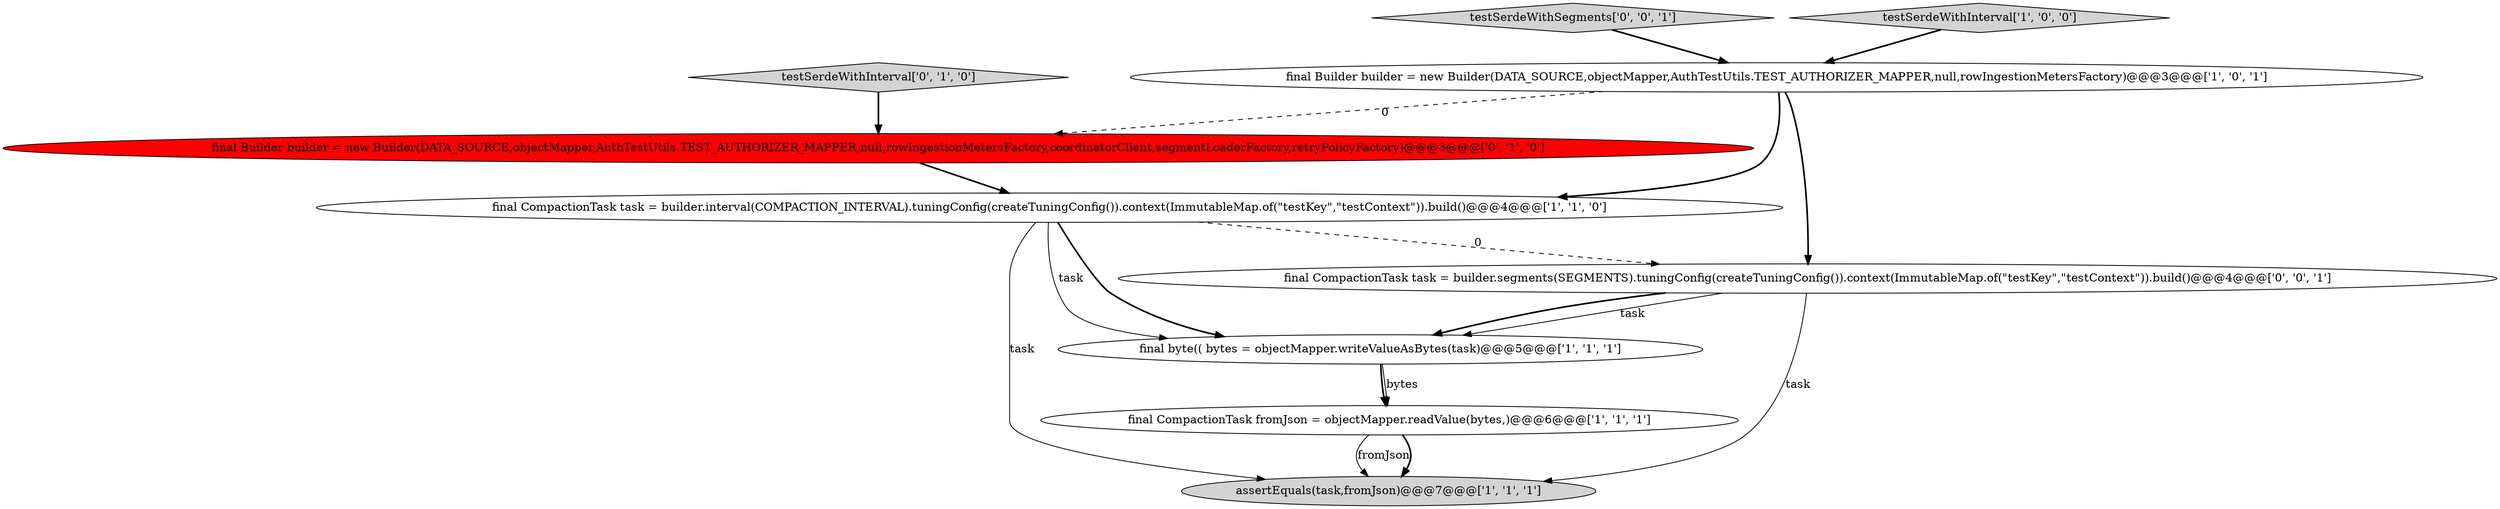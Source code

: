 digraph {
9 [style = filled, label = "testSerdeWithSegments['0', '0', '1']", fillcolor = lightgray, shape = diamond image = "AAA0AAABBB3BBB"];
0 [style = filled, label = "final CompactionTask task = builder.interval(COMPACTION_INTERVAL).tuningConfig(createTuningConfig()).context(ImmutableMap.of(\"testKey\",\"testContext\")).build()@@@4@@@['1', '1', '0']", fillcolor = white, shape = ellipse image = "AAA0AAABBB1BBB"];
7 [style = filled, label = "final Builder builder = new Builder(DATA_SOURCE,objectMapper,AuthTestUtils.TEST_AUTHORIZER_MAPPER,null,rowIngestionMetersFactory,coordinatorClient,segmentLoaderFactory,retryPolicyFactory)@@@3@@@['0', '1', '0']", fillcolor = red, shape = ellipse image = "AAA1AAABBB2BBB"];
5 [style = filled, label = "assertEquals(task,fromJson)@@@7@@@['1', '1', '1']", fillcolor = lightgray, shape = ellipse image = "AAA0AAABBB1BBB"];
2 [style = filled, label = "final CompactionTask fromJson = objectMapper.readValue(bytes,)@@@6@@@['1', '1', '1']", fillcolor = white, shape = ellipse image = "AAA0AAABBB1BBB"];
6 [style = filled, label = "testSerdeWithInterval['0', '1', '0']", fillcolor = lightgray, shape = diamond image = "AAA0AAABBB2BBB"];
4 [style = filled, label = "final Builder builder = new Builder(DATA_SOURCE,objectMapper,AuthTestUtils.TEST_AUTHORIZER_MAPPER,null,rowIngestionMetersFactory)@@@3@@@['1', '0', '1']", fillcolor = white, shape = ellipse image = "AAA0AAABBB1BBB"];
1 [style = filled, label = "final byte(( bytes = objectMapper.writeValueAsBytes(task)@@@5@@@['1', '1', '1']", fillcolor = white, shape = ellipse image = "AAA0AAABBB1BBB"];
8 [style = filled, label = "final CompactionTask task = builder.segments(SEGMENTS).tuningConfig(createTuningConfig()).context(ImmutableMap.of(\"testKey\",\"testContext\")).build()@@@4@@@['0', '0', '1']", fillcolor = white, shape = ellipse image = "AAA0AAABBB3BBB"];
3 [style = filled, label = "testSerdeWithInterval['1', '0', '0']", fillcolor = lightgray, shape = diamond image = "AAA0AAABBB1BBB"];
8->1 [style = bold, label=""];
4->8 [style = bold, label=""];
0->5 [style = solid, label="task"];
0->8 [style = dashed, label="0"];
1->2 [style = bold, label=""];
7->0 [style = bold, label=""];
2->5 [style = solid, label="fromJson"];
0->1 [style = solid, label="task"];
6->7 [style = bold, label=""];
8->5 [style = solid, label="task"];
1->2 [style = solid, label="bytes"];
3->4 [style = bold, label=""];
0->1 [style = bold, label=""];
4->7 [style = dashed, label="0"];
8->1 [style = solid, label="task"];
9->4 [style = bold, label=""];
4->0 [style = bold, label=""];
2->5 [style = bold, label=""];
}
